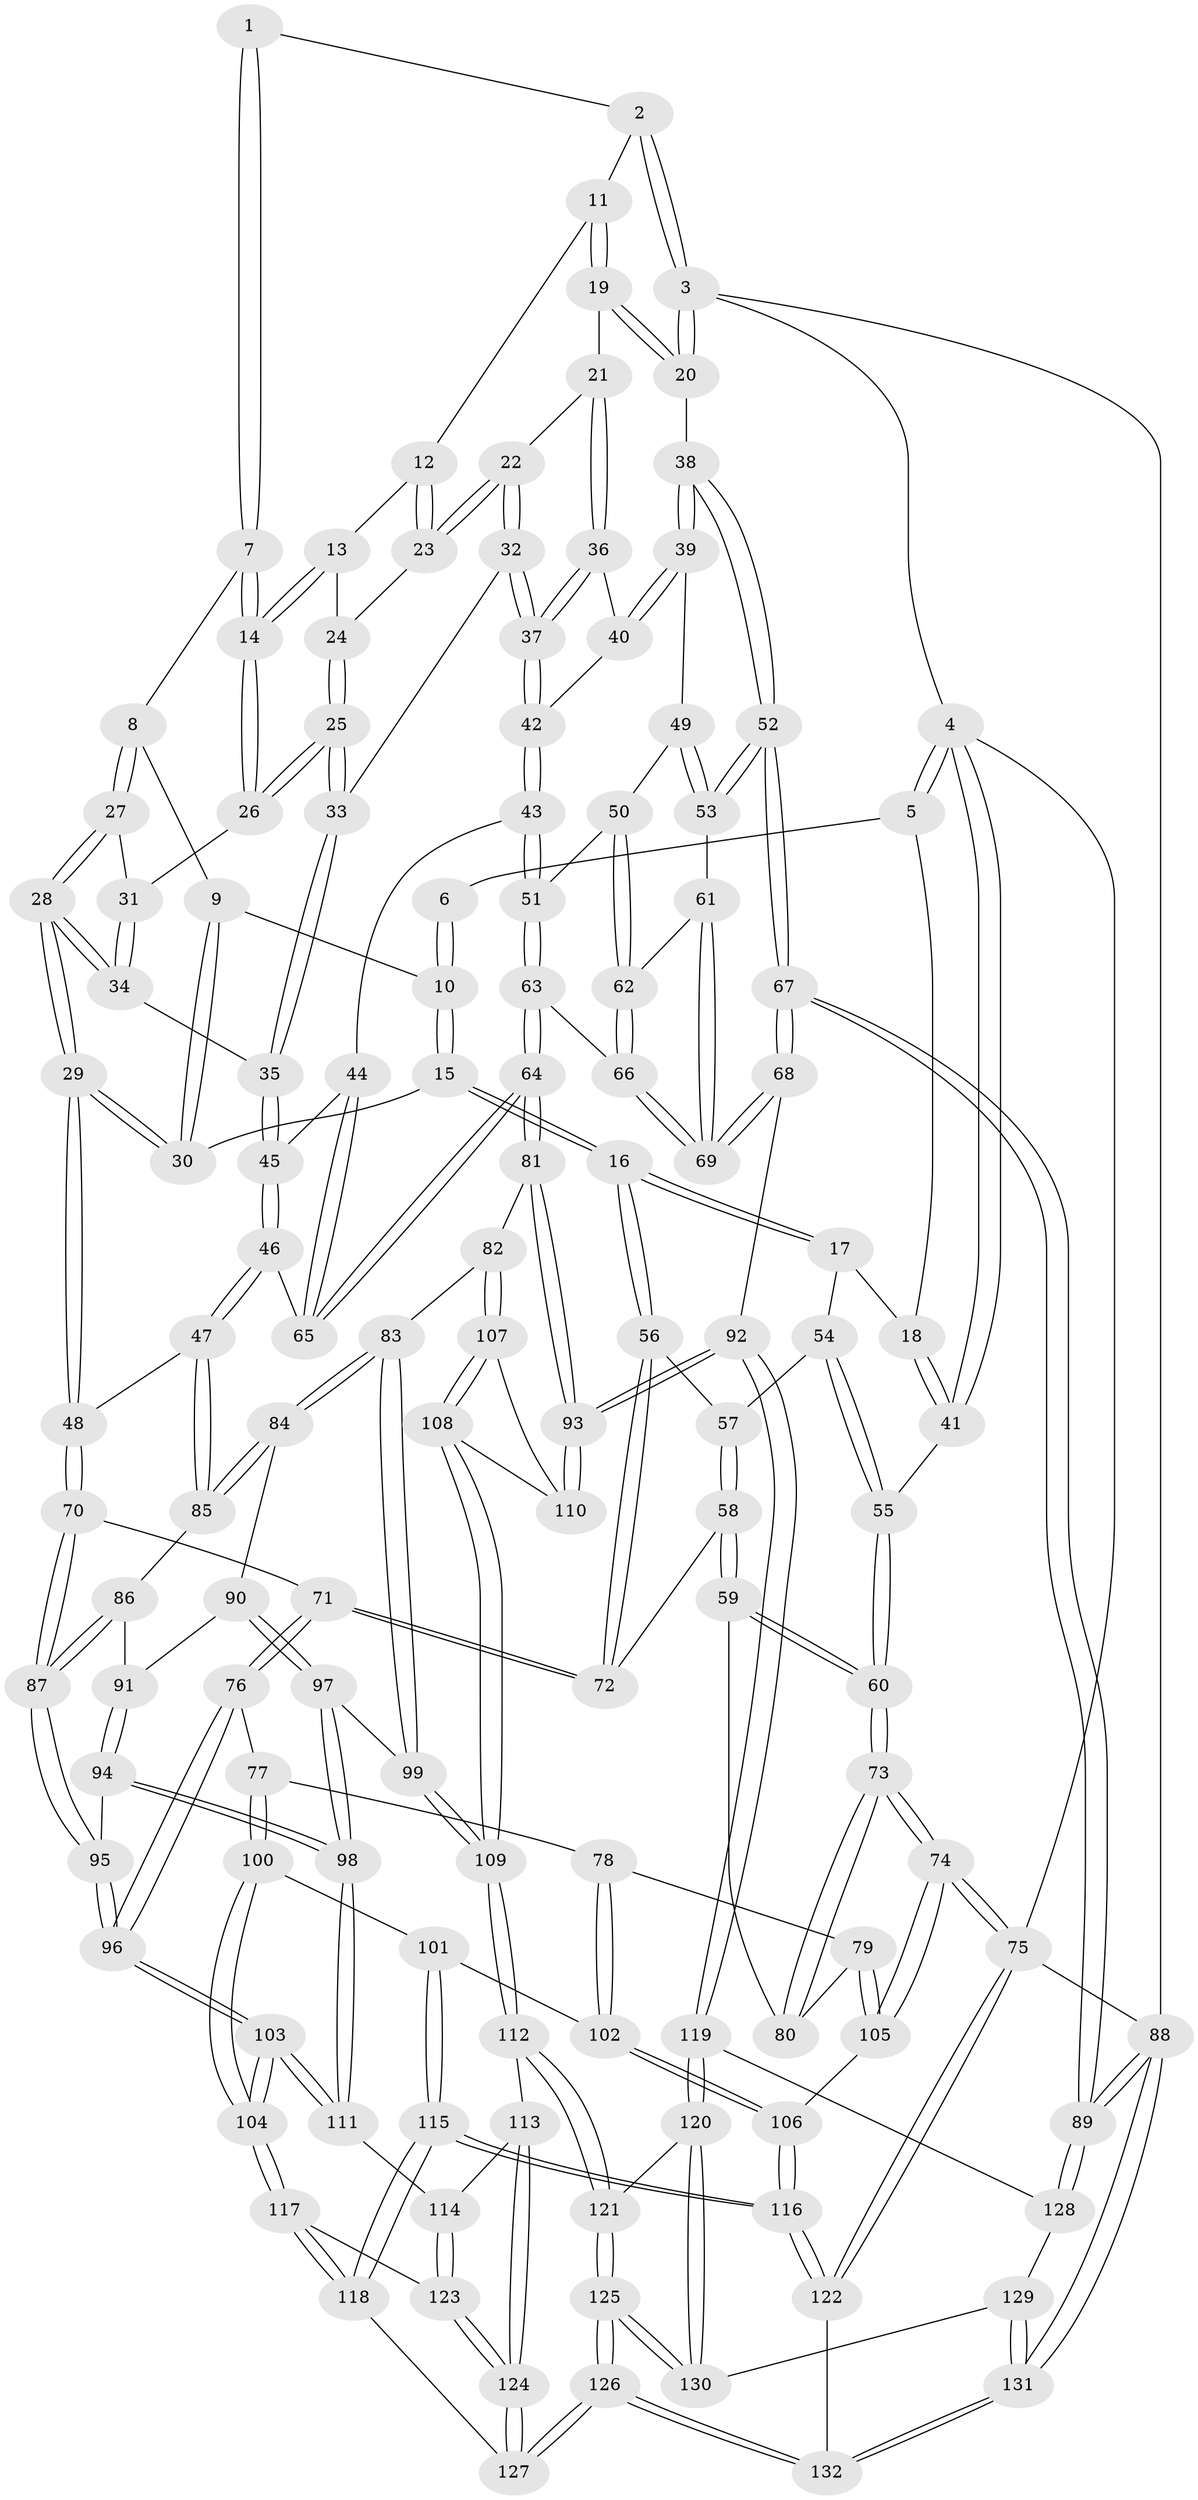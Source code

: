 // Generated by graph-tools (version 1.1) at 2025/03/03/09/25 03:03:20]
// undirected, 132 vertices, 327 edges
graph export_dot {
graph [start="1"]
  node [color=gray90,style=filled];
  1 [pos="+0.5576411754090944+0"];
  2 [pos="+0.7698173819598075+0"];
  3 [pos="+1+0"];
  4 [pos="+0+0"];
  5 [pos="+0+0"];
  6 [pos="+0.1985824564258462+0"];
  7 [pos="+0.5338789322496581+0"];
  8 [pos="+0.49892057542384716+0.057594388285980555"];
  9 [pos="+0.47976825441117577+0.06648721859593909"];
  10 [pos="+0.2783651822056353+0.11016535899881087"];
  11 [pos="+0.7788715257186327+0"];
  12 [pos="+0.7744849373498224+0"];
  13 [pos="+0.7506291165988099+0.029153409335920498"];
  14 [pos="+0.6334999071801717+0.12392572656947315"];
  15 [pos="+0.25657241624397026+0.25547211548197"];
  16 [pos="+0.2330188121626004+0.26586267288104903"];
  17 [pos="+0.17091154403900502+0.24358782727458564"];
  18 [pos="+0.0820870267437413+0.17237257392016792"];
  19 [pos="+0.9299217317790195+0.09075112993898647"];
  20 [pos="+1+0"];
  21 [pos="+0.9016943010600564+0.1644296610693179"];
  22 [pos="+0.8838379855537268+0.16590076300004122"];
  23 [pos="+0.8727167244764812+0.15046064786906146"];
  24 [pos="+0.756120213687426+0.07083940797179909"];
  25 [pos="+0.7533045454458882+0.1567366048242936"];
  26 [pos="+0.6334616847847447+0.12464639672664324"];
  27 [pos="+0.5040381984981578+0.0794081333959484"];
  28 [pos="+0.5310986963093075+0.25131448951424173"];
  29 [pos="+0.4612963011575786+0.34581575096667094"];
  30 [pos="+0.35753172281080015+0.29386037844106816"];
  31 [pos="+0.6229843645265699+0.15621452089978288"];
  32 [pos="+0.8157015395828424+0.2050539493157835"];
  33 [pos="+0.7566645677171537+0.17381362114723942"];
  34 [pos="+0.6109658495739666+0.2093493389717593"];
  35 [pos="+0.6847800994566198+0.2259156573765611"];
  36 [pos="+0.9692563536056137+0.22020552557076467"];
  37 [pos="+0.8188326027525635+0.27843803176328524"];
  38 [pos="+1+0.276178787704012"];
  39 [pos="+1+0.25708375810468953"];
  40 [pos="+0.9963461104996736+0.23790181152949888"];
  41 [pos="+0+0.1584465441002912"];
  42 [pos="+0.8181042239678681+0.28602566324477285"];
  43 [pos="+0.8093447203148406+0.3406729351386782"];
  44 [pos="+0.7997871323931212+0.3423877780595613"];
  45 [pos="+0.7374453429680634+0.3507902726013001"];
  46 [pos="+0.6331884318818255+0.43522614723671543"];
  47 [pos="+0.592121402248153+0.44336805212092806"];
  48 [pos="+0.46211576499065987+0.3475018669911242"];
  49 [pos="+0.9002507800090457+0.3380860946330401"];
  50 [pos="+0.8451755799188775+0.3515718063985519"];
  51 [pos="+0.81302060441724+0.3428458617949272"];
  52 [pos="+1+0.30288969845374875"];
  53 [pos="+0.9596860064147571+0.4116028874887633"];
  54 [pos="+0+0.3210306244267948"];
  55 [pos="+0+0.3175020602391407"];
  56 [pos="+0.20806140312066013+0.3192281059129576"];
  57 [pos="+0+0.358641745308113"];
  58 [pos="+0.11812832611697097+0.4621296101390094"];
  59 [pos="+0.09377841278043883+0.49094432607888205"];
  60 [pos="+0+0.5467467520184404"];
  61 [pos="+0.9548758807584301+0.41818486070860056"];
  62 [pos="+0.8851898236587292+0.4245776798847493"];
  63 [pos="+0.8201532999894551+0.5543532825117305"];
  64 [pos="+0.8196622051451184+0.5545705754700917"];
  65 [pos="+0.771936482203475+0.5209597664194323"];
  66 [pos="+0.891478159130038+0.5427349324123668"];
  67 [pos="+1+0.6487942085345411"];
  68 [pos="+1+0.6396693601958938"];
  69 [pos="+0.9489362436817586+0.5561658060120059"];
  70 [pos="+0.3673886336333736+0.5327690963149121"];
  71 [pos="+0.3004478008221055+0.5701664225286273"];
  72 [pos="+0.16322051341990076+0.42937777209002975"];
  73 [pos="+0+0.6296463221672975"];
  74 [pos="+0+0.8129402146598256"];
  75 [pos="+0+1"];
  76 [pos="+0.2901518319189693+0.6030037688651401"];
  77 [pos="+0.23548731438382242+0.6333738187247075"];
  78 [pos="+0.20030527164626513+0.6357572351820576"];
  79 [pos="+0.13285992209690228+0.6300965337883958"];
  80 [pos="+0.1281094159150717+0.6207285977337694"];
  81 [pos="+0.8090991356599665+0.5748074397256538"];
  82 [pos="+0.7279013243959571+0.6396795679982654"];
  83 [pos="+0.7264971987305741+0.6395865020900411"];
  84 [pos="+0.6707117528665102+0.6098920256592385"];
  85 [pos="+0.5919805294639315+0.44584428398017595"];
  86 [pos="+0.5357246480726456+0.5808283168981104"];
  87 [pos="+0.46872726672903625+0.6251096635808975"];
  88 [pos="+1+1"];
  89 [pos="+1+0.742545065094195"];
  90 [pos="+0.6039712063085221+0.6560461280487412"];
  91 [pos="+0.5720117425566946+0.6310194967647427"];
  92 [pos="+0.8738455355072124+0.7524284757579717"];
  93 [pos="+0.8666544548892191+0.7453771747857588"];
  94 [pos="+0.5284265521037871+0.6970882677736304"];
  95 [pos="+0.45635744175972437+0.6822210690993826"];
  96 [pos="+0.3916969422666499+0.7614912317726217"];
  97 [pos="+0.6076803234532856+0.7159238714914801"];
  98 [pos="+0.5881591137974606+0.7317130341667064"];
  99 [pos="+0.6446441490151862+0.720013963252828"];
  100 [pos="+0.23726283061268155+0.7444539019796179"];
  101 [pos="+0.21639342346304066+0.7572192466514773"];
  102 [pos="+0.18614596638723854+0.7564453698094573"];
  103 [pos="+0.3911242356053673+0.7662434234814557"];
  104 [pos="+0.38994249941248216+0.7702020821160396"];
  105 [pos="+0.08589619526709795+0.7321598462599822"];
  106 [pos="+0.13315320016230628+0.7658451997249307"];
  107 [pos="+0.7418859332680203+0.6776953516437547"];
  108 [pos="+0.7169789545415537+0.7666517695473204"];
  109 [pos="+0.7073876307730979+0.7828645568307459"];
  110 [pos="+0.8114679779752216+0.7266216226890123"];
  111 [pos="+0.5807692886667973+0.7547993651026847"];
  112 [pos="+0.7081034432139365+0.7898050165895207"];
  113 [pos="+0.6004970810611254+0.8127410907300404"];
  114 [pos="+0.5831604630665218+0.7869238073665309"];
  115 [pos="+0.2775912632799985+0.9848205660559852"];
  116 [pos="+0.20792459185695075+1"];
  117 [pos="+0.3919689884646165+0.8172874100796039"];
  118 [pos="+0.33007306940773096+0.9200829341529747"];
  119 [pos="+0.8595588451310476+0.7984929452819527"];
  120 [pos="+0.8580160896319999+0.8019328007230808"];
  121 [pos="+0.7250496956299833+0.8169918805926537"];
  122 [pos="+0.1445208328330631+1"];
  123 [pos="+0.46188700756283585+0.8404835942705948"];
  124 [pos="+0.6002983946494477+0.946816368264272"];
  125 [pos="+0.6990712895242662+0.9328089355129076"];
  126 [pos="+0.6395789201445453+1"];
  127 [pos="+0.6135520125803606+0.9718353647952739"];
  128 [pos="+0.9919396007753368+0.839137031239017"];
  129 [pos="+0.8852912443964739+0.9069896666697027"];
  130 [pos="+0.8719361993747015+0.8911148066091308"];
  131 [pos="+1+1"];
  132 [pos="+0.6445113101746294+1"];
  1 -- 2;
  1 -- 7;
  1 -- 7;
  2 -- 3;
  2 -- 3;
  2 -- 11;
  3 -- 4;
  3 -- 20;
  3 -- 20;
  3 -- 88;
  4 -- 5;
  4 -- 5;
  4 -- 41;
  4 -- 41;
  4 -- 75;
  5 -- 6;
  5 -- 18;
  6 -- 10;
  6 -- 10;
  7 -- 8;
  7 -- 14;
  7 -- 14;
  8 -- 9;
  8 -- 27;
  8 -- 27;
  9 -- 10;
  9 -- 30;
  9 -- 30;
  10 -- 15;
  10 -- 15;
  11 -- 12;
  11 -- 19;
  11 -- 19;
  12 -- 13;
  12 -- 23;
  12 -- 23;
  13 -- 14;
  13 -- 14;
  13 -- 24;
  14 -- 26;
  14 -- 26;
  15 -- 16;
  15 -- 16;
  15 -- 30;
  16 -- 17;
  16 -- 17;
  16 -- 56;
  16 -- 56;
  17 -- 18;
  17 -- 54;
  18 -- 41;
  18 -- 41;
  19 -- 20;
  19 -- 20;
  19 -- 21;
  20 -- 38;
  21 -- 22;
  21 -- 36;
  21 -- 36;
  22 -- 23;
  22 -- 23;
  22 -- 32;
  22 -- 32;
  23 -- 24;
  24 -- 25;
  24 -- 25;
  25 -- 26;
  25 -- 26;
  25 -- 33;
  25 -- 33;
  26 -- 31;
  27 -- 28;
  27 -- 28;
  27 -- 31;
  28 -- 29;
  28 -- 29;
  28 -- 34;
  28 -- 34;
  29 -- 30;
  29 -- 30;
  29 -- 48;
  29 -- 48;
  31 -- 34;
  31 -- 34;
  32 -- 33;
  32 -- 37;
  32 -- 37;
  33 -- 35;
  33 -- 35;
  34 -- 35;
  35 -- 45;
  35 -- 45;
  36 -- 37;
  36 -- 37;
  36 -- 40;
  37 -- 42;
  37 -- 42;
  38 -- 39;
  38 -- 39;
  38 -- 52;
  38 -- 52;
  39 -- 40;
  39 -- 40;
  39 -- 49;
  40 -- 42;
  41 -- 55;
  42 -- 43;
  42 -- 43;
  43 -- 44;
  43 -- 51;
  43 -- 51;
  44 -- 45;
  44 -- 65;
  44 -- 65;
  45 -- 46;
  45 -- 46;
  46 -- 47;
  46 -- 47;
  46 -- 65;
  47 -- 48;
  47 -- 85;
  47 -- 85;
  48 -- 70;
  48 -- 70;
  49 -- 50;
  49 -- 53;
  49 -- 53;
  50 -- 51;
  50 -- 62;
  50 -- 62;
  51 -- 63;
  51 -- 63;
  52 -- 53;
  52 -- 53;
  52 -- 67;
  52 -- 67;
  53 -- 61;
  54 -- 55;
  54 -- 55;
  54 -- 57;
  55 -- 60;
  55 -- 60;
  56 -- 57;
  56 -- 72;
  56 -- 72;
  57 -- 58;
  57 -- 58;
  58 -- 59;
  58 -- 59;
  58 -- 72;
  59 -- 60;
  59 -- 60;
  59 -- 80;
  60 -- 73;
  60 -- 73;
  61 -- 62;
  61 -- 69;
  61 -- 69;
  62 -- 66;
  62 -- 66;
  63 -- 64;
  63 -- 64;
  63 -- 66;
  64 -- 65;
  64 -- 65;
  64 -- 81;
  64 -- 81;
  66 -- 69;
  66 -- 69;
  67 -- 68;
  67 -- 68;
  67 -- 89;
  67 -- 89;
  68 -- 69;
  68 -- 69;
  68 -- 92;
  70 -- 71;
  70 -- 87;
  70 -- 87;
  71 -- 72;
  71 -- 72;
  71 -- 76;
  71 -- 76;
  73 -- 74;
  73 -- 74;
  73 -- 80;
  73 -- 80;
  74 -- 75;
  74 -- 75;
  74 -- 105;
  74 -- 105;
  75 -- 122;
  75 -- 122;
  75 -- 88;
  76 -- 77;
  76 -- 96;
  76 -- 96;
  77 -- 78;
  77 -- 100;
  77 -- 100;
  78 -- 79;
  78 -- 102;
  78 -- 102;
  79 -- 80;
  79 -- 105;
  79 -- 105;
  81 -- 82;
  81 -- 93;
  81 -- 93;
  82 -- 83;
  82 -- 107;
  82 -- 107;
  83 -- 84;
  83 -- 84;
  83 -- 99;
  83 -- 99;
  84 -- 85;
  84 -- 85;
  84 -- 90;
  85 -- 86;
  86 -- 87;
  86 -- 87;
  86 -- 91;
  87 -- 95;
  87 -- 95;
  88 -- 89;
  88 -- 89;
  88 -- 131;
  88 -- 131;
  89 -- 128;
  89 -- 128;
  90 -- 91;
  90 -- 97;
  90 -- 97;
  91 -- 94;
  91 -- 94;
  92 -- 93;
  92 -- 93;
  92 -- 119;
  92 -- 119;
  93 -- 110;
  93 -- 110;
  94 -- 95;
  94 -- 98;
  94 -- 98;
  95 -- 96;
  95 -- 96;
  96 -- 103;
  96 -- 103;
  97 -- 98;
  97 -- 98;
  97 -- 99;
  98 -- 111;
  98 -- 111;
  99 -- 109;
  99 -- 109;
  100 -- 101;
  100 -- 104;
  100 -- 104;
  101 -- 102;
  101 -- 115;
  101 -- 115;
  102 -- 106;
  102 -- 106;
  103 -- 104;
  103 -- 104;
  103 -- 111;
  103 -- 111;
  104 -- 117;
  104 -- 117;
  105 -- 106;
  106 -- 116;
  106 -- 116;
  107 -- 108;
  107 -- 108;
  107 -- 110;
  108 -- 109;
  108 -- 109;
  108 -- 110;
  109 -- 112;
  109 -- 112;
  111 -- 114;
  112 -- 113;
  112 -- 121;
  112 -- 121;
  113 -- 114;
  113 -- 124;
  113 -- 124;
  114 -- 123;
  114 -- 123;
  115 -- 116;
  115 -- 116;
  115 -- 118;
  115 -- 118;
  116 -- 122;
  116 -- 122;
  117 -- 118;
  117 -- 118;
  117 -- 123;
  118 -- 127;
  119 -- 120;
  119 -- 120;
  119 -- 128;
  120 -- 121;
  120 -- 130;
  120 -- 130;
  121 -- 125;
  121 -- 125;
  122 -- 132;
  123 -- 124;
  123 -- 124;
  124 -- 127;
  124 -- 127;
  125 -- 126;
  125 -- 126;
  125 -- 130;
  125 -- 130;
  126 -- 127;
  126 -- 127;
  126 -- 132;
  126 -- 132;
  128 -- 129;
  129 -- 130;
  129 -- 131;
  129 -- 131;
  131 -- 132;
  131 -- 132;
}
